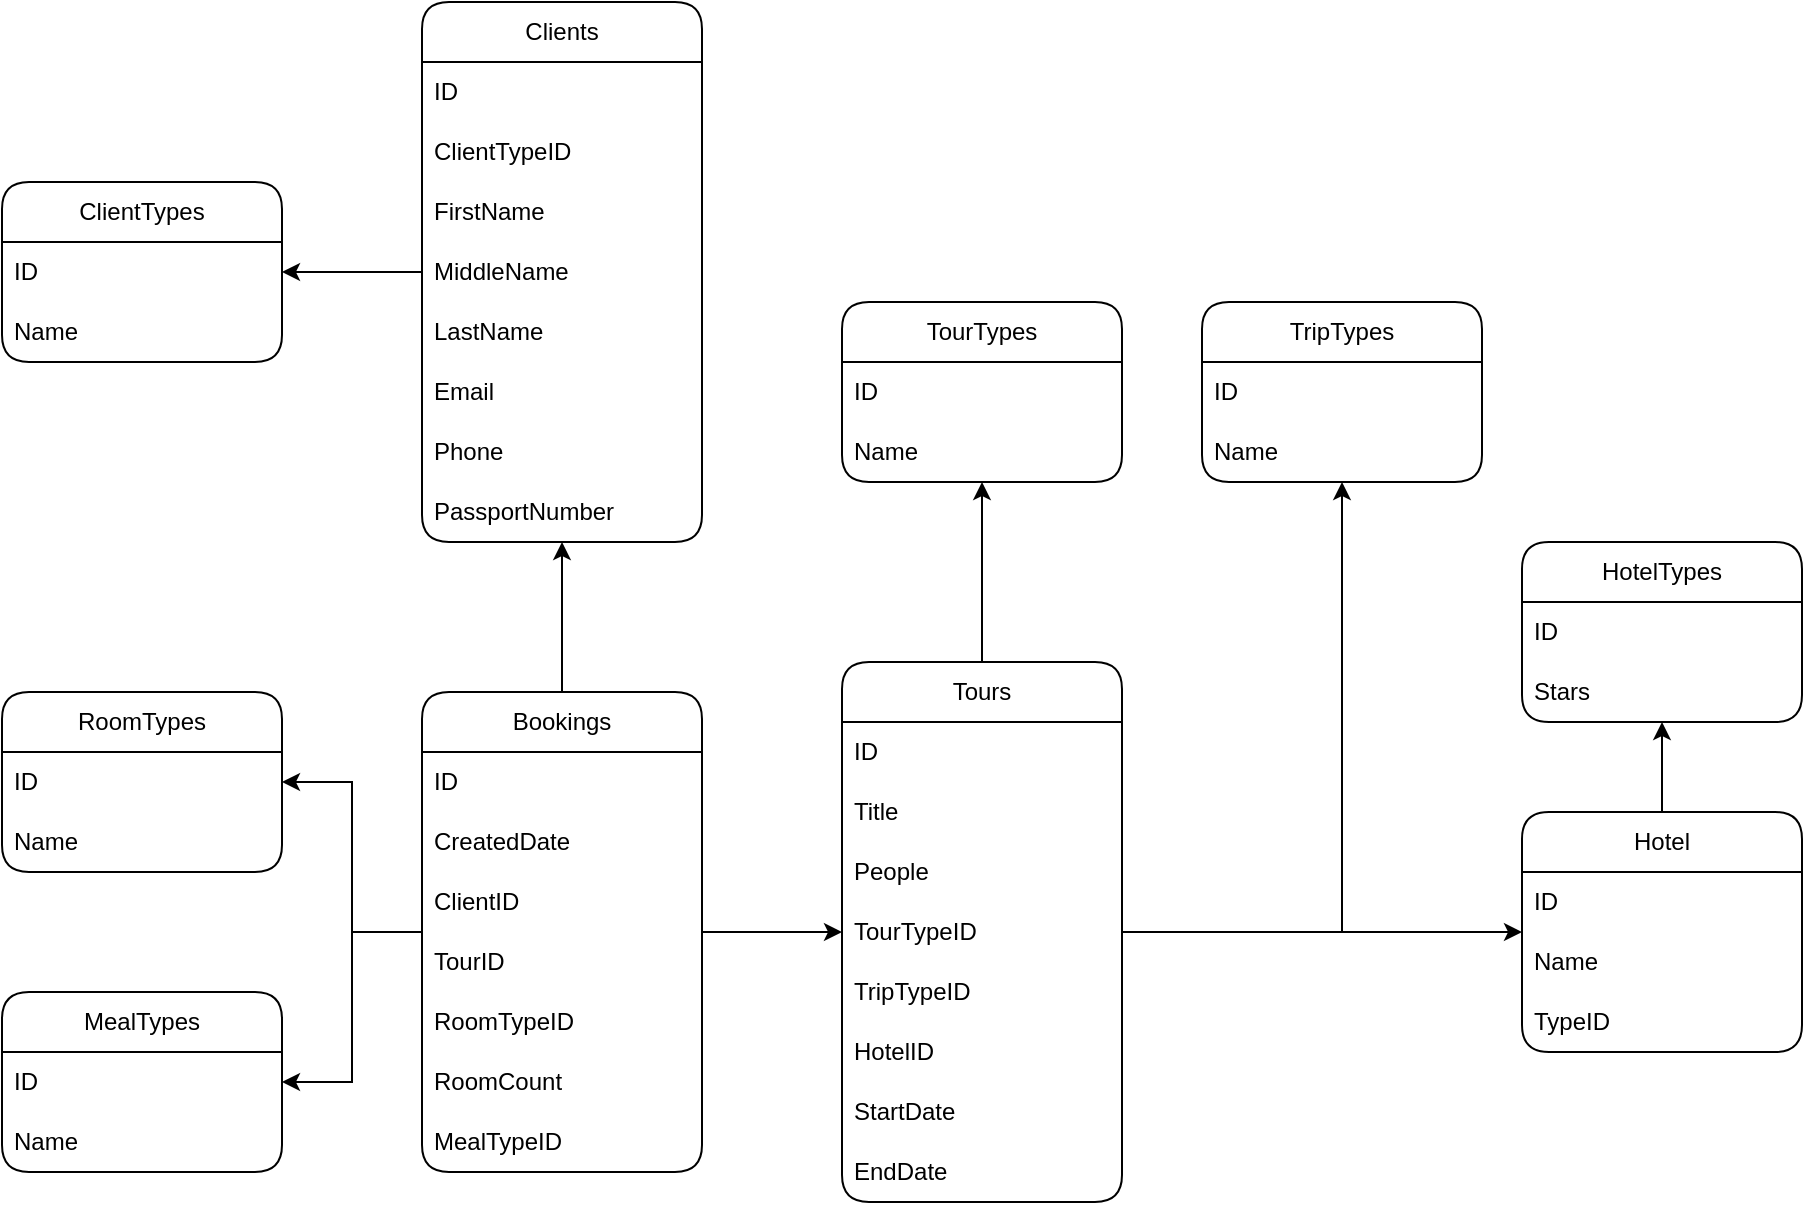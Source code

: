 <mxfile version="26.1.3">
  <diagram name="Страница — 1" id="NvJzu-jjp2j0OrflJZYF">
    <mxGraphModel dx="2084" dy="1898" grid="1" gridSize="10" guides="1" tooltips="1" connect="1" arrows="1" fold="1" page="1" pageScale="1" pageWidth="827" pageHeight="1169" math="0" shadow="0">
      <root>
        <mxCell id="0" />
        <mxCell id="1" parent="0" />
        <mxCell id="lL_c5agSnFKlKjC3fise-45" style="edgeStyle=orthogonalEdgeStyle;rounded=0;orthogonalLoop=1;jettySize=auto;html=1;" edge="1" parent="1" source="lL_c5agSnFKlKjC3fise-2" target="lL_c5agSnFKlKjC3fise-18">
          <mxGeometry relative="1" as="geometry" />
        </mxCell>
        <mxCell id="lL_c5agSnFKlKjC3fise-46" style="edgeStyle=orthogonalEdgeStyle;rounded=0;orthogonalLoop=1;jettySize=auto;html=1;" edge="1" parent="1" source="lL_c5agSnFKlKjC3fise-2" target="lL_c5agSnFKlKjC3fise-14">
          <mxGeometry relative="1" as="geometry" />
        </mxCell>
        <mxCell id="lL_c5agSnFKlKjC3fise-48" style="edgeStyle=orthogonalEdgeStyle;rounded=0;orthogonalLoop=1;jettySize=auto;html=1;" edge="1" parent="1" source="lL_c5agSnFKlKjC3fise-2" target="lL_c5agSnFKlKjC3fise-22">
          <mxGeometry relative="1" as="geometry" />
        </mxCell>
        <mxCell id="lL_c5agSnFKlKjC3fise-2" value="&lt;div&gt;Tours&lt;/div&gt;" style="swimlane;fontStyle=0;childLayout=stackLayout;horizontal=1;startSize=30;horizontalStack=0;resizeParent=1;resizeParentMax=0;resizeLast=0;collapsible=1;marginBottom=0;whiteSpace=wrap;html=1;rounded=1;" vertex="1" parent="1">
          <mxGeometry x="370" y="310" width="140" height="270" as="geometry" />
        </mxCell>
        <mxCell id="lL_c5agSnFKlKjC3fise-3" value="ID" style="text;strokeColor=none;fillColor=none;align=left;verticalAlign=middle;spacingLeft=4;spacingRight=4;overflow=hidden;points=[[0,0.5],[1,0.5]];portConstraint=eastwest;rotatable=0;whiteSpace=wrap;html=1;" vertex="1" parent="lL_c5agSnFKlKjC3fise-2">
          <mxGeometry y="30" width="140" height="30" as="geometry" />
        </mxCell>
        <mxCell id="lL_c5agSnFKlKjC3fise-43" value="Title" style="text;strokeColor=none;fillColor=none;align=left;verticalAlign=middle;spacingLeft=4;spacingRight=4;overflow=hidden;points=[[0,0.5],[1,0.5]];portConstraint=eastwest;rotatable=0;whiteSpace=wrap;html=1;" vertex="1" parent="lL_c5agSnFKlKjC3fise-2">
          <mxGeometry y="60" width="140" height="30" as="geometry" />
        </mxCell>
        <mxCell id="lL_c5agSnFKlKjC3fise-4" value="People" style="text;strokeColor=none;fillColor=none;align=left;verticalAlign=middle;spacingLeft=4;spacingRight=4;overflow=hidden;points=[[0,0.5],[1,0.5]];portConstraint=eastwest;rotatable=0;whiteSpace=wrap;html=1;" vertex="1" parent="lL_c5agSnFKlKjC3fise-2">
          <mxGeometry y="90" width="140" height="30" as="geometry" />
        </mxCell>
        <mxCell id="lL_c5agSnFKlKjC3fise-34" value="TourTypeID" style="text;strokeColor=none;fillColor=none;align=left;verticalAlign=middle;spacingLeft=4;spacingRight=4;overflow=hidden;points=[[0,0.5],[1,0.5]];portConstraint=eastwest;rotatable=0;whiteSpace=wrap;html=1;" vertex="1" parent="lL_c5agSnFKlKjC3fise-2">
          <mxGeometry y="120" width="140" height="30" as="geometry" />
        </mxCell>
        <mxCell id="lL_c5agSnFKlKjC3fise-35" value="TripTypeID" style="text;strokeColor=none;fillColor=none;align=left;verticalAlign=middle;spacingLeft=4;spacingRight=4;overflow=hidden;points=[[0,0.5],[1,0.5]];portConstraint=eastwest;rotatable=0;whiteSpace=wrap;html=1;" vertex="1" parent="lL_c5agSnFKlKjC3fise-2">
          <mxGeometry y="150" width="140" height="30" as="geometry" />
        </mxCell>
        <mxCell id="lL_c5agSnFKlKjC3fise-47" value="HotelID" style="text;strokeColor=none;fillColor=none;align=left;verticalAlign=middle;spacingLeft=4;spacingRight=4;overflow=hidden;points=[[0,0.5],[1,0.5]];portConstraint=eastwest;rotatable=0;whiteSpace=wrap;html=1;" vertex="1" parent="lL_c5agSnFKlKjC3fise-2">
          <mxGeometry y="180" width="140" height="30" as="geometry" />
        </mxCell>
        <mxCell id="lL_c5agSnFKlKjC3fise-49" value="StartDate" style="text;strokeColor=none;fillColor=none;align=left;verticalAlign=middle;spacingLeft=4;spacingRight=4;overflow=hidden;points=[[0,0.5],[1,0.5]];portConstraint=eastwest;rotatable=0;whiteSpace=wrap;html=1;" vertex="1" parent="lL_c5agSnFKlKjC3fise-2">
          <mxGeometry y="210" width="140" height="30" as="geometry" />
        </mxCell>
        <mxCell id="lL_c5agSnFKlKjC3fise-50" value="EndDate" style="text;strokeColor=none;fillColor=none;align=left;verticalAlign=middle;spacingLeft=4;spacingRight=4;overflow=hidden;points=[[0,0.5],[1,0.5]];portConstraint=eastwest;rotatable=0;whiteSpace=wrap;html=1;" vertex="1" parent="lL_c5agSnFKlKjC3fise-2">
          <mxGeometry y="240" width="140" height="30" as="geometry" />
        </mxCell>
        <mxCell id="lL_c5agSnFKlKjC3fise-14" value="&lt;div&gt;TourTypes&lt;/div&gt;" style="swimlane;fontStyle=0;childLayout=stackLayout;horizontal=1;startSize=30;horizontalStack=0;resizeParent=1;resizeParentMax=0;resizeLast=0;collapsible=1;marginBottom=0;whiteSpace=wrap;html=1;rounded=1;" vertex="1" parent="1">
          <mxGeometry x="370" y="130" width="140" height="90" as="geometry" />
        </mxCell>
        <mxCell id="lL_c5agSnFKlKjC3fise-15" value="ID" style="text;strokeColor=none;fillColor=none;align=left;verticalAlign=middle;spacingLeft=4;spacingRight=4;overflow=hidden;points=[[0,0.5],[1,0.5]];portConstraint=eastwest;rotatable=0;whiteSpace=wrap;html=1;" vertex="1" parent="lL_c5agSnFKlKjC3fise-14">
          <mxGeometry y="30" width="140" height="30" as="geometry" />
        </mxCell>
        <mxCell id="lL_c5agSnFKlKjC3fise-16" value="Name" style="text;strokeColor=none;fillColor=none;align=left;verticalAlign=middle;spacingLeft=4;spacingRight=4;overflow=hidden;points=[[0,0.5],[1,0.5]];portConstraint=eastwest;rotatable=0;whiteSpace=wrap;html=1;" vertex="1" parent="lL_c5agSnFKlKjC3fise-14">
          <mxGeometry y="60" width="140" height="30" as="geometry" />
        </mxCell>
        <mxCell id="lL_c5agSnFKlKjC3fise-18" value="TripTypes" style="swimlane;fontStyle=0;childLayout=stackLayout;horizontal=1;startSize=30;horizontalStack=0;resizeParent=1;resizeParentMax=0;resizeLast=0;collapsible=1;marginBottom=0;whiteSpace=wrap;html=1;rounded=1;" vertex="1" parent="1">
          <mxGeometry x="550" y="130" width="140" height="90" as="geometry" />
        </mxCell>
        <mxCell id="lL_c5agSnFKlKjC3fise-19" value="ID" style="text;strokeColor=none;fillColor=none;align=left;verticalAlign=middle;spacingLeft=4;spacingRight=4;overflow=hidden;points=[[0,0.5],[1,0.5]];portConstraint=eastwest;rotatable=0;whiteSpace=wrap;html=1;" vertex="1" parent="lL_c5agSnFKlKjC3fise-18">
          <mxGeometry y="30" width="140" height="30" as="geometry" />
        </mxCell>
        <mxCell id="lL_c5agSnFKlKjC3fise-20" value="Name" style="text;strokeColor=none;fillColor=none;align=left;verticalAlign=middle;spacingLeft=4;spacingRight=4;overflow=hidden;points=[[0,0.5],[1,0.5]];portConstraint=eastwest;rotatable=0;whiteSpace=wrap;html=1;" vertex="1" parent="lL_c5agSnFKlKjC3fise-18">
          <mxGeometry y="60" width="140" height="30" as="geometry" />
        </mxCell>
        <mxCell id="lL_c5agSnFKlKjC3fise-22" value="Hotel" style="swimlane;fontStyle=0;childLayout=stackLayout;horizontal=1;startSize=30;horizontalStack=0;resizeParent=1;resizeParentMax=0;resizeLast=0;collapsible=1;marginBottom=0;whiteSpace=wrap;html=1;rounded=1;" vertex="1" parent="1">
          <mxGeometry x="710" y="385" width="140" height="120" as="geometry" />
        </mxCell>
        <mxCell id="lL_c5agSnFKlKjC3fise-23" value="ID" style="text;strokeColor=none;fillColor=none;align=left;verticalAlign=middle;spacingLeft=4;spacingRight=4;overflow=hidden;points=[[0,0.5],[1,0.5]];portConstraint=eastwest;rotatable=0;whiteSpace=wrap;html=1;" vertex="1" parent="lL_c5agSnFKlKjC3fise-22">
          <mxGeometry y="30" width="140" height="30" as="geometry" />
        </mxCell>
        <mxCell id="lL_c5agSnFKlKjC3fise-24" value="Name" style="text;strokeColor=none;fillColor=none;align=left;verticalAlign=middle;spacingLeft=4;spacingRight=4;overflow=hidden;points=[[0,0.5],[1,0.5]];portConstraint=eastwest;rotatable=0;whiteSpace=wrap;html=1;" vertex="1" parent="lL_c5agSnFKlKjC3fise-22">
          <mxGeometry y="60" width="140" height="30" as="geometry" />
        </mxCell>
        <mxCell id="lL_c5agSnFKlKjC3fise-51" value="TypeID" style="text;strokeColor=none;fillColor=none;align=left;verticalAlign=middle;spacingLeft=4;spacingRight=4;overflow=hidden;points=[[0,0.5],[1,0.5]];portConstraint=eastwest;rotatable=0;whiteSpace=wrap;html=1;" vertex="1" parent="lL_c5agSnFKlKjC3fise-22">
          <mxGeometry y="90" width="140" height="30" as="geometry" />
        </mxCell>
        <mxCell id="lL_c5agSnFKlKjC3fise-26" value="HotelTypes" style="swimlane;fontStyle=0;childLayout=stackLayout;horizontal=1;startSize=30;horizontalStack=0;resizeParent=1;resizeParentMax=0;resizeLast=0;collapsible=1;marginBottom=0;whiteSpace=wrap;html=1;rounded=1;" vertex="1" parent="1">
          <mxGeometry x="710" y="250" width="140" height="90" as="geometry" />
        </mxCell>
        <mxCell id="lL_c5agSnFKlKjC3fise-27" value="ID" style="text;strokeColor=none;fillColor=none;align=left;verticalAlign=middle;spacingLeft=4;spacingRight=4;overflow=hidden;points=[[0,0.5],[1,0.5]];portConstraint=eastwest;rotatable=0;whiteSpace=wrap;html=1;" vertex="1" parent="lL_c5agSnFKlKjC3fise-26">
          <mxGeometry y="30" width="140" height="30" as="geometry" />
        </mxCell>
        <mxCell id="lL_c5agSnFKlKjC3fise-28" value="Stars" style="text;strokeColor=none;fillColor=none;align=left;verticalAlign=middle;spacingLeft=4;spacingRight=4;overflow=hidden;points=[[0,0.5],[1,0.5]];portConstraint=eastwest;rotatable=0;whiteSpace=wrap;html=1;" vertex="1" parent="lL_c5agSnFKlKjC3fise-26">
          <mxGeometry y="60" width="140" height="30" as="geometry" />
        </mxCell>
        <mxCell id="lL_c5agSnFKlKjC3fise-63" style="edgeStyle=orthogonalEdgeStyle;rounded=0;orthogonalLoop=1;jettySize=auto;html=1;" edge="1" parent="1" source="lL_c5agSnFKlKjC3fise-30" target="lL_c5agSnFKlKjC3fise-40">
          <mxGeometry relative="1" as="geometry" />
        </mxCell>
        <mxCell id="lL_c5agSnFKlKjC3fise-30" value="Clients" style="swimlane;fontStyle=0;childLayout=stackLayout;horizontal=1;startSize=30;horizontalStack=0;resizeParent=1;resizeParentMax=0;resizeLast=0;collapsible=1;marginBottom=0;whiteSpace=wrap;html=1;rounded=1;" vertex="1" parent="1">
          <mxGeometry x="160" y="-20" width="140" height="270" as="geometry" />
        </mxCell>
        <mxCell id="lL_c5agSnFKlKjC3fise-31" value="ID" style="text;strokeColor=none;fillColor=none;align=left;verticalAlign=middle;spacingLeft=4;spacingRight=4;overflow=hidden;points=[[0,0.5],[1,0.5]];portConstraint=eastwest;rotatable=0;whiteSpace=wrap;html=1;" vertex="1" parent="lL_c5agSnFKlKjC3fise-30">
          <mxGeometry y="30" width="140" height="30" as="geometry" />
        </mxCell>
        <mxCell id="lL_c5agSnFKlKjC3fise-73" value="ClientTypeID" style="text;strokeColor=none;fillColor=none;align=left;verticalAlign=middle;spacingLeft=4;spacingRight=4;overflow=hidden;points=[[0,0.5],[1,0.5]];portConstraint=eastwest;rotatable=0;whiteSpace=wrap;html=1;" vertex="1" parent="lL_c5agSnFKlKjC3fise-30">
          <mxGeometry y="60" width="140" height="30" as="geometry" />
        </mxCell>
        <mxCell id="lL_c5agSnFKlKjC3fise-32" value="FirstName" style="text;strokeColor=none;fillColor=none;align=left;verticalAlign=middle;spacingLeft=4;spacingRight=4;overflow=hidden;points=[[0,0.5],[1,0.5]];portConstraint=eastwest;rotatable=0;whiteSpace=wrap;html=1;" vertex="1" parent="lL_c5agSnFKlKjC3fise-30">
          <mxGeometry y="90" width="140" height="30" as="geometry" />
        </mxCell>
        <mxCell id="lL_c5agSnFKlKjC3fise-36" value="MiddleName" style="text;strokeColor=none;fillColor=none;align=left;verticalAlign=middle;spacingLeft=4;spacingRight=4;overflow=hidden;points=[[0,0.5],[1,0.5]];portConstraint=eastwest;rotatable=0;whiteSpace=wrap;html=1;" vertex="1" parent="lL_c5agSnFKlKjC3fise-30">
          <mxGeometry y="120" width="140" height="30" as="geometry" />
        </mxCell>
        <mxCell id="lL_c5agSnFKlKjC3fise-33" value="LastName" style="text;strokeColor=none;fillColor=none;align=left;verticalAlign=middle;spacingLeft=4;spacingRight=4;overflow=hidden;points=[[0,0.5],[1,0.5]];portConstraint=eastwest;rotatable=0;whiteSpace=wrap;html=1;" vertex="1" parent="lL_c5agSnFKlKjC3fise-30">
          <mxGeometry y="150" width="140" height="30" as="geometry" />
        </mxCell>
        <mxCell id="lL_c5agSnFKlKjC3fise-37" value="Email" style="text;strokeColor=none;fillColor=none;align=left;verticalAlign=middle;spacingLeft=4;spacingRight=4;overflow=hidden;points=[[0,0.5],[1,0.5]];portConstraint=eastwest;rotatable=0;whiteSpace=wrap;html=1;" vertex="1" parent="lL_c5agSnFKlKjC3fise-30">
          <mxGeometry y="180" width="140" height="30" as="geometry" />
        </mxCell>
        <mxCell id="lL_c5agSnFKlKjC3fise-38" value="Phone" style="text;strokeColor=none;fillColor=none;align=left;verticalAlign=middle;spacingLeft=4;spacingRight=4;overflow=hidden;points=[[0,0.5],[1,0.5]];portConstraint=eastwest;rotatable=0;whiteSpace=wrap;html=1;" vertex="1" parent="lL_c5agSnFKlKjC3fise-30">
          <mxGeometry y="210" width="140" height="30" as="geometry" />
        </mxCell>
        <mxCell id="lL_c5agSnFKlKjC3fise-39" value="PassportNumber" style="text;strokeColor=none;fillColor=none;align=left;verticalAlign=middle;spacingLeft=4;spacingRight=4;overflow=hidden;points=[[0,0.5],[1,0.5]];portConstraint=eastwest;rotatable=0;whiteSpace=wrap;html=1;" vertex="1" parent="lL_c5agSnFKlKjC3fise-30">
          <mxGeometry y="240" width="140" height="30" as="geometry" />
        </mxCell>
        <mxCell id="lL_c5agSnFKlKjC3fise-40" value="ClientTypes" style="swimlane;fontStyle=0;childLayout=stackLayout;horizontal=1;startSize=30;horizontalStack=0;resizeParent=1;resizeParentMax=0;resizeLast=0;collapsible=1;marginBottom=0;whiteSpace=wrap;html=1;rounded=1;" vertex="1" parent="1">
          <mxGeometry x="-50" y="70" width="140" height="90" as="geometry" />
        </mxCell>
        <mxCell id="lL_c5agSnFKlKjC3fise-41" value="ID" style="text;strokeColor=none;fillColor=none;align=left;verticalAlign=middle;spacingLeft=4;spacingRight=4;overflow=hidden;points=[[0,0.5],[1,0.5]];portConstraint=eastwest;rotatable=0;whiteSpace=wrap;html=1;" vertex="1" parent="lL_c5agSnFKlKjC3fise-40">
          <mxGeometry y="30" width="140" height="30" as="geometry" />
        </mxCell>
        <mxCell id="lL_c5agSnFKlKjC3fise-42" value="Name" style="text;strokeColor=none;fillColor=none;align=left;verticalAlign=middle;spacingLeft=4;spacingRight=4;overflow=hidden;points=[[0,0.5],[1,0.5]];portConstraint=eastwest;rotatable=0;whiteSpace=wrap;html=1;" vertex="1" parent="lL_c5agSnFKlKjC3fise-40">
          <mxGeometry y="60" width="140" height="30" as="geometry" />
        </mxCell>
        <mxCell id="lL_c5agSnFKlKjC3fise-52" style="edgeStyle=orthogonalEdgeStyle;rounded=0;orthogonalLoop=1;jettySize=auto;html=1;" edge="1" parent="1" source="lL_c5agSnFKlKjC3fise-22" target="lL_c5agSnFKlKjC3fise-26">
          <mxGeometry relative="1" as="geometry">
            <mxPoint x="800" y="510" as="targetPoint" />
          </mxGeometry>
        </mxCell>
        <mxCell id="lL_c5agSnFKlKjC3fise-53" value="RoomTypes" style="swimlane;fontStyle=0;childLayout=stackLayout;horizontal=1;startSize=30;horizontalStack=0;resizeParent=1;resizeParentMax=0;resizeLast=0;collapsible=1;marginBottom=0;whiteSpace=wrap;html=1;rounded=1;" vertex="1" parent="1">
          <mxGeometry x="-50" y="325" width="140" height="90" as="geometry" />
        </mxCell>
        <mxCell id="lL_c5agSnFKlKjC3fise-54" value="ID" style="text;strokeColor=none;fillColor=none;align=left;verticalAlign=middle;spacingLeft=4;spacingRight=4;overflow=hidden;points=[[0,0.5],[1,0.5]];portConstraint=eastwest;rotatable=0;whiteSpace=wrap;html=1;" vertex="1" parent="lL_c5agSnFKlKjC3fise-53">
          <mxGeometry y="30" width="140" height="30" as="geometry" />
        </mxCell>
        <mxCell id="lL_c5agSnFKlKjC3fise-55" value="Name" style="text;strokeColor=none;fillColor=none;align=left;verticalAlign=middle;spacingLeft=4;spacingRight=4;overflow=hidden;points=[[0,0.5],[1,0.5]];portConstraint=eastwest;rotatable=0;whiteSpace=wrap;html=1;" vertex="1" parent="lL_c5agSnFKlKjC3fise-53">
          <mxGeometry y="60" width="140" height="30" as="geometry" />
        </mxCell>
        <mxCell id="lL_c5agSnFKlKjC3fise-57" value="MealTypes" style="swimlane;fontStyle=0;childLayout=stackLayout;horizontal=1;startSize=30;horizontalStack=0;resizeParent=1;resizeParentMax=0;resizeLast=0;collapsible=1;marginBottom=0;whiteSpace=wrap;html=1;rounded=1;" vertex="1" parent="1">
          <mxGeometry x="-50" y="475" width="140" height="90" as="geometry" />
        </mxCell>
        <mxCell id="lL_c5agSnFKlKjC3fise-58" value="ID" style="text;strokeColor=none;fillColor=none;align=left;verticalAlign=middle;spacingLeft=4;spacingRight=4;overflow=hidden;points=[[0,0.5],[1,0.5]];portConstraint=eastwest;rotatable=0;whiteSpace=wrap;html=1;" vertex="1" parent="lL_c5agSnFKlKjC3fise-57">
          <mxGeometry y="30" width="140" height="30" as="geometry" />
        </mxCell>
        <mxCell id="lL_c5agSnFKlKjC3fise-59" value="Name" style="text;strokeColor=none;fillColor=none;align=left;verticalAlign=middle;spacingLeft=4;spacingRight=4;overflow=hidden;points=[[0,0.5],[1,0.5]];portConstraint=eastwest;rotatable=0;whiteSpace=wrap;html=1;" vertex="1" parent="lL_c5agSnFKlKjC3fise-57">
          <mxGeometry y="60" width="140" height="30" as="geometry" />
        </mxCell>
        <mxCell id="lL_c5agSnFKlKjC3fise-69" style="edgeStyle=orthogonalEdgeStyle;rounded=0;orthogonalLoop=1;jettySize=auto;html=1;" edge="1" parent="1" source="lL_c5agSnFKlKjC3fise-60" target="lL_c5agSnFKlKjC3fise-57">
          <mxGeometry relative="1" as="geometry" />
        </mxCell>
        <mxCell id="lL_c5agSnFKlKjC3fise-70" style="edgeStyle=orthogonalEdgeStyle;rounded=0;orthogonalLoop=1;jettySize=auto;html=1;" edge="1" parent="1" source="lL_c5agSnFKlKjC3fise-60" target="lL_c5agSnFKlKjC3fise-53">
          <mxGeometry relative="1" as="geometry" />
        </mxCell>
        <mxCell id="lL_c5agSnFKlKjC3fise-71" style="edgeStyle=orthogonalEdgeStyle;rounded=0;orthogonalLoop=1;jettySize=auto;html=1;" edge="1" parent="1" source="lL_c5agSnFKlKjC3fise-60" target="lL_c5agSnFKlKjC3fise-2">
          <mxGeometry relative="1" as="geometry" />
        </mxCell>
        <mxCell id="lL_c5agSnFKlKjC3fise-60" value="Bookings" style="swimlane;fontStyle=0;childLayout=stackLayout;horizontal=1;startSize=30;horizontalStack=0;resizeParent=1;resizeParentMax=0;resizeLast=0;collapsible=1;marginBottom=0;whiteSpace=wrap;html=1;rounded=1;" vertex="1" parent="1">
          <mxGeometry x="160" y="325" width="140" height="240" as="geometry" />
        </mxCell>
        <mxCell id="lL_c5agSnFKlKjC3fise-61" value="ID" style="text;strokeColor=none;fillColor=none;align=left;verticalAlign=middle;spacingLeft=4;spacingRight=4;overflow=hidden;points=[[0,0.5],[1,0.5]];portConstraint=eastwest;rotatable=0;whiteSpace=wrap;html=1;" vertex="1" parent="lL_c5agSnFKlKjC3fise-60">
          <mxGeometry y="30" width="140" height="30" as="geometry" />
        </mxCell>
        <mxCell id="lL_c5agSnFKlKjC3fise-68" value="CreatedDate" style="text;strokeColor=none;fillColor=none;align=left;verticalAlign=middle;spacingLeft=4;spacingRight=4;overflow=hidden;points=[[0,0.5],[1,0.5]];portConstraint=eastwest;rotatable=0;whiteSpace=wrap;html=1;" vertex="1" parent="lL_c5agSnFKlKjC3fise-60">
          <mxGeometry y="60" width="140" height="30" as="geometry" />
        </mxCell>
        <mxCell id="lL_c5agSnFKlKjC3fise-62" value="ClientID" style="text;strokeColor=none;fillColor=none;align=left;verticalAlign=middle;spacingLeft=4;spacingRight=4;overflow=hidden;points=[[0,0.5],[1,0.5]];portConstraint=eastwest;rotatable=0;whiteSpace=wrap;html=1;" vertex="1" parent="lL_c5agSnFKlKjC3fise-60">
          <mxGeometry y="90" width="140" height="30" as="geometry" />
        </mxCell>
        <mxCell id="lL_c5agSnFKlKjC3fise-64" value="TourID" style="text;strokeColor=none;fillColor=none;align=left;verticalAlign=middle;spacingLeft=4;spacingRight=4;overflow=hidden;points=[[0,0.5],[1,0.5]];portConstraint=eastwest;rotatable=0;whiteSpace=wrap;html=1;" vertex="1" parent="lL_c5agSnFKlKjC3fise-60">
          <mxGeometry y="120" width="140" height="30" as="geometry" />
        </mxCell>
        <mxCell id="lL_c5agSnFKlKjC3fise-65" value="RoomTypeID" style="text;strokeColor=none;fillColor=none;align=left;verticalAlign=middle;spacingLeft=4;spacingRight=4;overflow=hidden;points=[[0,0.5],[1,0.5]];portConstraint=eastwest;rotatable=0;whiteSpace=wrap;html=1;" vertex="1" parent="lL_c5agSnFKlKjC3fise-60">
          <mxGeometry y="150" width="140" height="30" as="geometry" />
        </mxCell>
        <mxCell id="lL_c5agSnFKlKjC3fise-67" value="RoomCount" style="text;strokeColor=none;fillColor=none;align=left;verticalAlign=middle;spacingLeft=4;spacingRight=4;overflow=hidden;points=[[0,0.5],[1,0.5]];portConstraint=eastwest;rotatable=0;whiteSpace=wrap;html=1;" vertex="1" parent="lL_c5agSnFKlKjC3fise-60">
          <mxGeometry y="180" width="140" height="30" as="geometry" />
        </mxCell>
        <mxCell id="lL_c5agSnFKlKjC3fise-66" value="MealTypeID" style="text;strokeColor=none;fillColor=none;align=left;verticalAlign=middle;spacingLeft=4;spacingRight=4;overflow=hidden;points=[[0,0.5],[1,0.5]];portConstraint=eastwest;rotatable=0;whiteSpace=wrap;html=1;" vertex="1" parent="lL_c5agSnFKlKjC3fise-60">
          <mxGeometry y="210" width="140" height="30" as="geometry" />
        </mxCell>
        <mxCell id="lL_c5agSnFKlKjC3fise-72" style="edgeStyle=orthogonalEdgeStyle;rounded=0;orthogonalLoop=1;jettySize=auto;html=1;" edge="1" parent="1" source="lL_c5agSnFKlKjC3fise-60" target="lL_c5agSnFKlKjC3fise-30">
          <mxGeometry relative="1" as="geometry" />
        </mxCell>
      </root>
    </mxGraphModel>
  </diagram>
</mxfile>
